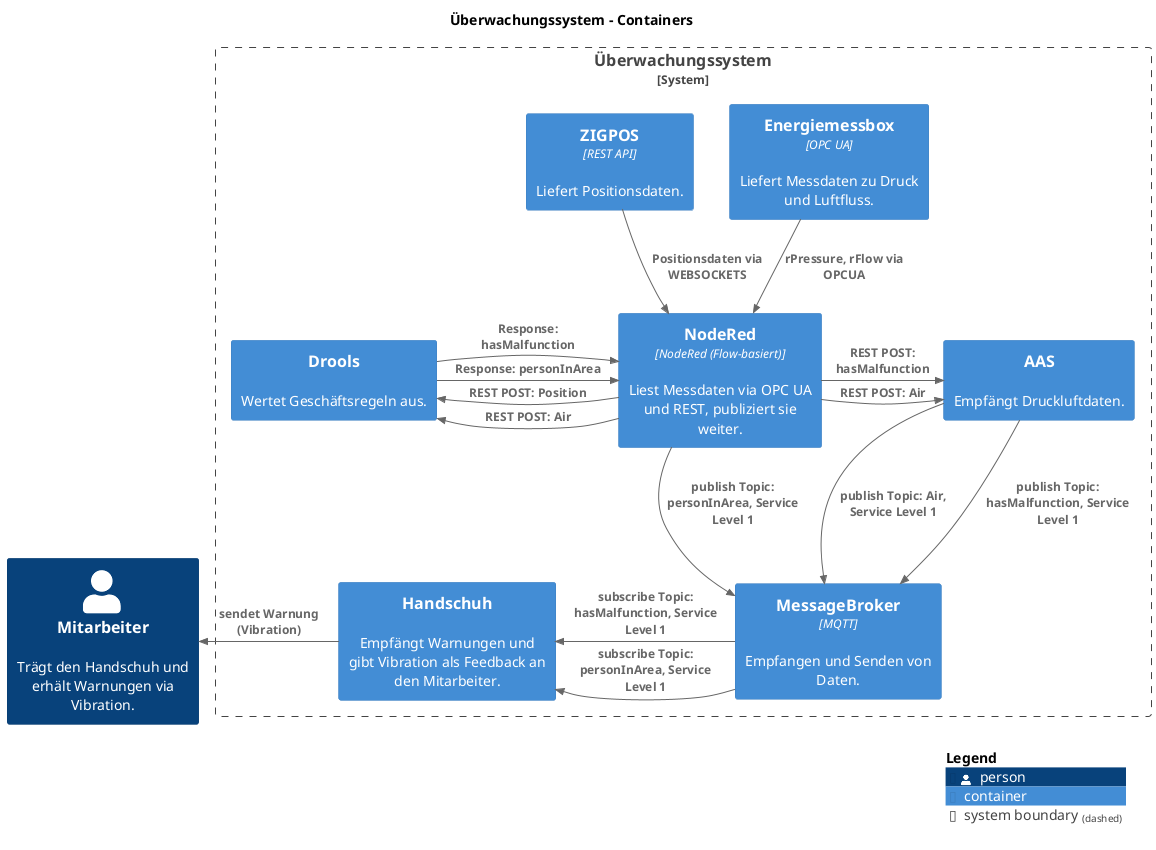 @startuml
set separator none

title Überwachungssystem - Containers

!include <C4/C4>
!include <C4/C4_Context>
!include <C4/C4_Container>

Person(Mitarbeiter, "Mitarbeiter", $descr="Trägt den Handschuh und erhält Warnungen via Vibration.", $tags="", $link="")

System_Boundary("Überwachungssystem_boundary", "Überwachungssystem", $tags="") {
  Container(Überwachungssystem.Energiemessbox, "Energiemessbox", $techn="OPC UA", $descr="Liefert Messdaten zu Druck und Luftfluss.", $tags="", $link="")
  Container(Überwachungssystem.NodeRed, "NodeRed", $techn="NodeRed (Flow-basiert)", $descr="Liest Messdaten via OPC UA und REST, publiziert sie weiter.", $tags="", $link="")
  Container(Überwachungssystem.ZIGPOS, "ZIGPOS", $techn="REST API", $descr="Liefert Positionsdaten.", $tags="", $link="")
  Container(Überwachungssystem.MessageBroker, "MessageBroker", $techn="MQTT", $descr="Empfangen und Senden von Daten.", $tags="", $link="")
  Container(Überwachungssystem.Handschuh, "Handschuh", $techn="", $descr="Empfängt Warnungen und gibt Vibration als Feedback an den Mitarbeiter.", $tags="", $link="")
  Container(Überwachungssystem.AAS, "AAS", $techn="", $descr="Empfängt Druckluftdaten.", $tags="", $link="")
  Container(Überwachungssystem.Drools, "Drools", $techn="", $descr="Wertet Geschäftsregeln aus.", $tags="", $link="")
}

Rel(Überwachungssystem.Energiemessbox, Überwachungssystem.NodeRed, "rPressure, rFlow via OPCUA", $techn="", $tags="", $link="")
Rel(Überwachungssystem.ZIGPOS, Überwachungssystem.NodeRed, "Positionsdaten via WEBSOCKETS", $techn="", $tags="", $link="")

Rel_L(Überwachungssystem.NodeRed, Überwachungssystem.Drools, "REST POST: Air", $techn="", $tags="", $link="")
Rel_R(Überwachungssystem.Drools, Überwachungssystem.NodeRed, "Response: hasMalfunction", $techn="", $tags="", $link="")

Rel_L(Überwachungssystem.NodeRed, Überwachungssystem.Drools, "REST POST: Position", $techn="", $tags="", $link="")
Rel_R(Überwachungssystem.Drools, Überwachungssystem.NodeRed, "Response: personInArea", $techn="", $tags="", $link="")

Rel_R(Überwachungssystem.NodeRed, Überwachungssystem.AAS, "REST POST: Air", $techn="", $tags="", $link="")
Rel_L(Überwachungssystem.NodeRed, Überwachungssystem.AAS, "REST POST: hasMalfunction", $techn="", $tags="", $link="")

Rel(Überwachungssystem.NodeRed, Überwachungssystem.MessageBroker, "publish Topic: personInArea, Service Level 1", $techn="", $tags="", $link="")

Rel(Überwachungssystem.AAS, Überwachungssystem.MessageBroker, "publish Topic: Air, Service Level 1", $techn="", $tags="", $link="")
Rel(Überwachungssystem.AAS, Überwachungssystem.MessageBroker, "publish Topic: hasMalfunction, Service Level 1", $techn="", $tags="", $link="")

Rel_L(Überwachungssystem.MessageBroker, Überwachungssystem.Handschuh, "subscribe Topic: hasMalfunction, Service Level 1", $techn="", $tags="", $link="")
Rel_L(Überwachungssystem.MessageBroker, Überwachungssystem.Handschuh, "subscribe Topic: personInArea, Service Level 1", $techn="", $tags="", $link="")

Rel_L(Überwachungssystem.Handschuh, Mitarbeiter, "sendet Warnung (Vibration)", $techn="", $tags="", $link="")

SHOW_LEGEND(true)
@enduml

